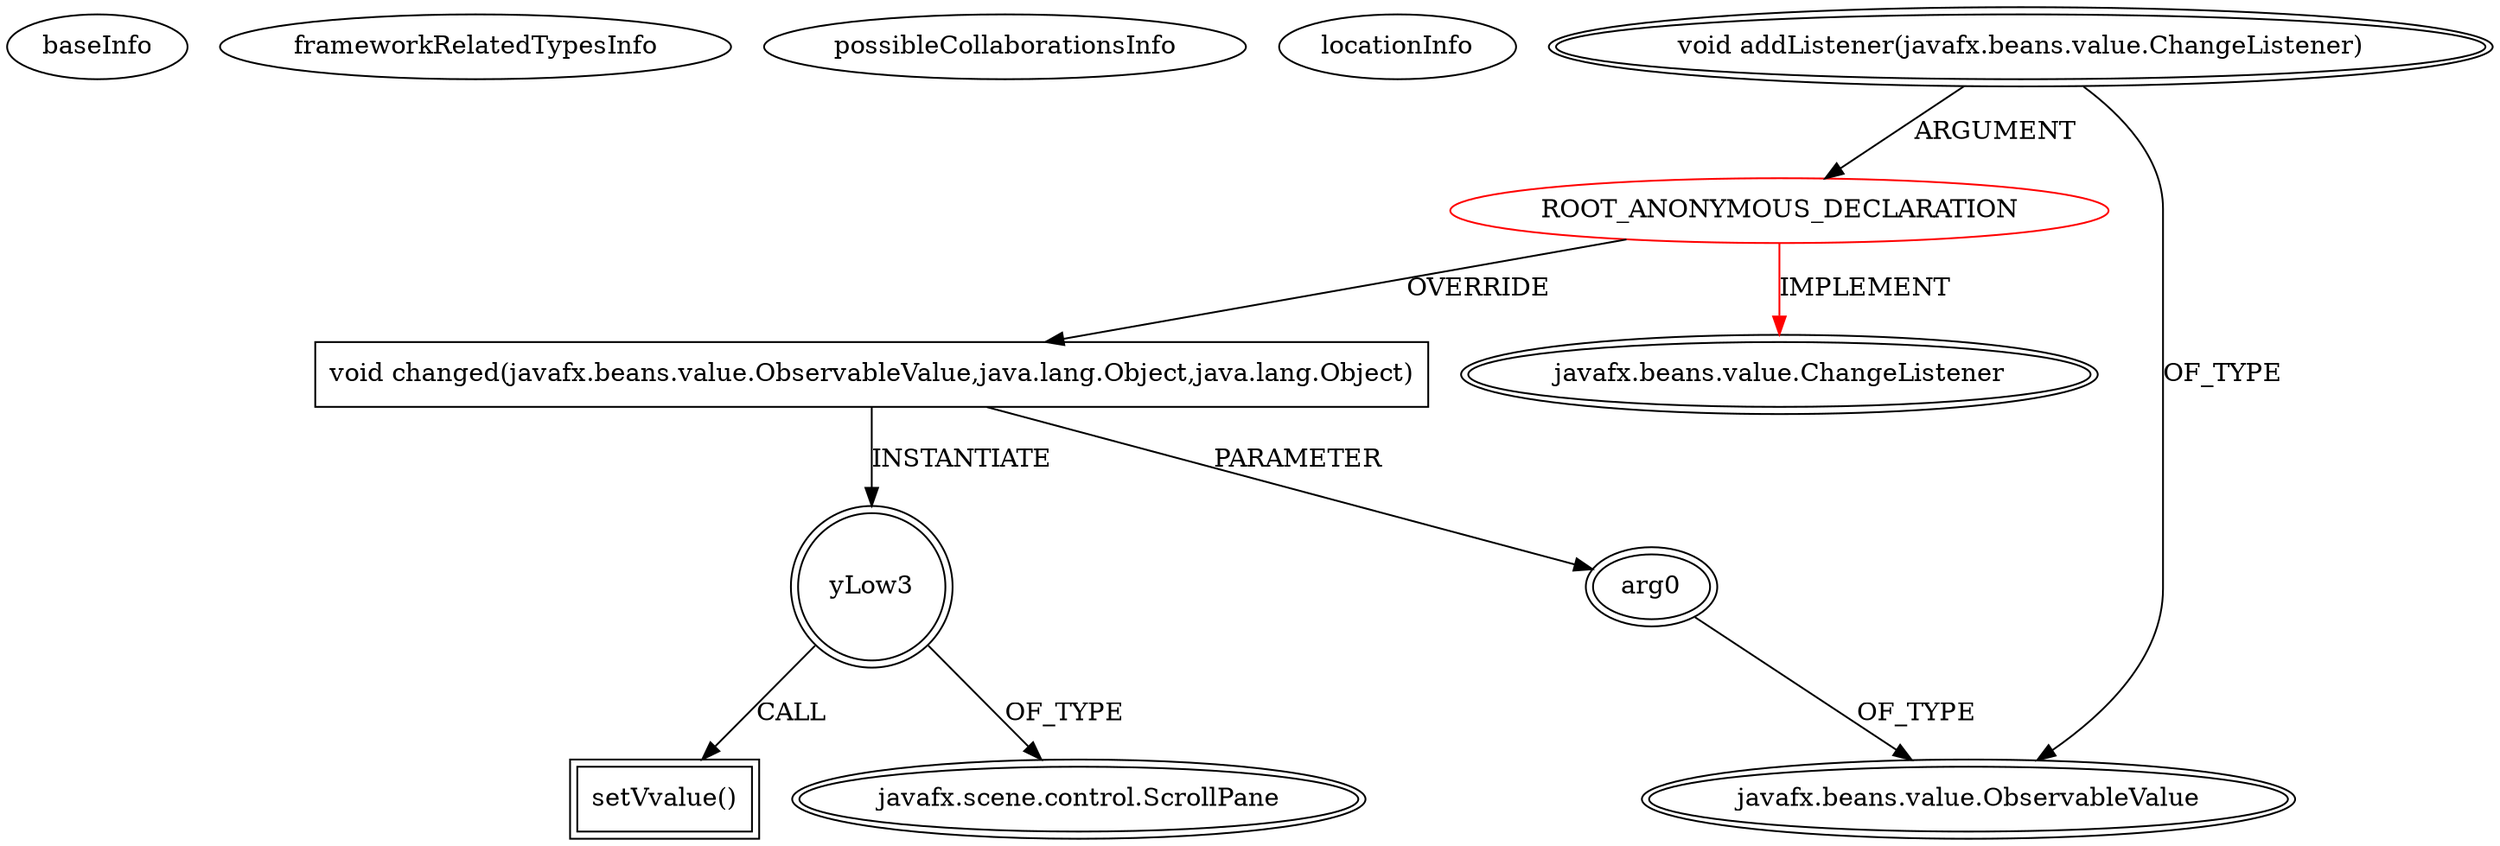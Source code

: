 digraph {
baseInfo[graphId=1265,category="extension_graph",isAnonymous=true,possibleRelation=false]
frameworkRelatedTypesInfo[0="javafx.beans.value.ChangeListener"]
possibleCollaborationsInfo[]
locationInfo[projectName="Stormwall-Schedule-Visualizer",filePath="/Stormwall-Schedule-Visualizer/Schedule-Visualizer-master/src/sv/creation/adress/MainLayoutController.java",contextSignature="void initialize()",graphId="1265"]
0[label="ROOT_ANONYMOUS_DECLARATION",vertexType="ROOT_ANONYMOUS_DECLARATION",isFrameworkType=false,color=red]
1[label="javafx.beans.value.ChangeListener",vertexType="FRAMEWORK_INTERFACE_TYPE",isFrameworkType=true,peripheries=2]
2[label="void addListener(javafx.beans.value.ChangeListener)",vertexType="OUTSIDE_CALL",isFrameworkType=true,peripheries=2]
3[label="javafx.beans.value.ObservableValue",vertexType="FRAMEWORK_INTERFACE_TYPE",isFrameworkType=true,peripheries=2]
4[label="void changed(javafx.beans.value.ObservableValue,java.lang.Object,java.lang.Object)",vertexType="OVERRIDING_METHOD_DECLARATION",isFrameworkType=false,shape=box]
5[label="arg0",vertexType="PARAMETER_DECLARATION",isFrameworkType=true,peripheries=2]
7[label="yLow3",vertexType="VARIABLE_EXPRESION",isFrameworkType=true,peripheries=2,shape=circle]
9[label="javafx.scene.control.ScrollPane",vertexType="FRAMEWORK_CLASS_TYPE",isFrameworkType=true,peripheries=2]
8[label="setVvalue()",vertexType="INSIDE_CALL",isFrameworkType=true,peripheries=2,shape=box]
0->1[label="IMPLEMENT",color=red]
2->0[label="ARGUMENT"]
2->3[label="OF_TYPE"]
0->4[label="OVERRIDE"]
5->3[label="OF_TYPE"]
4->5[label="PARAMETER"]
4->7[label="INSTANTIATE"]
7->9[label="OF_TYPE"]
7->8[label="CALL"]
}
